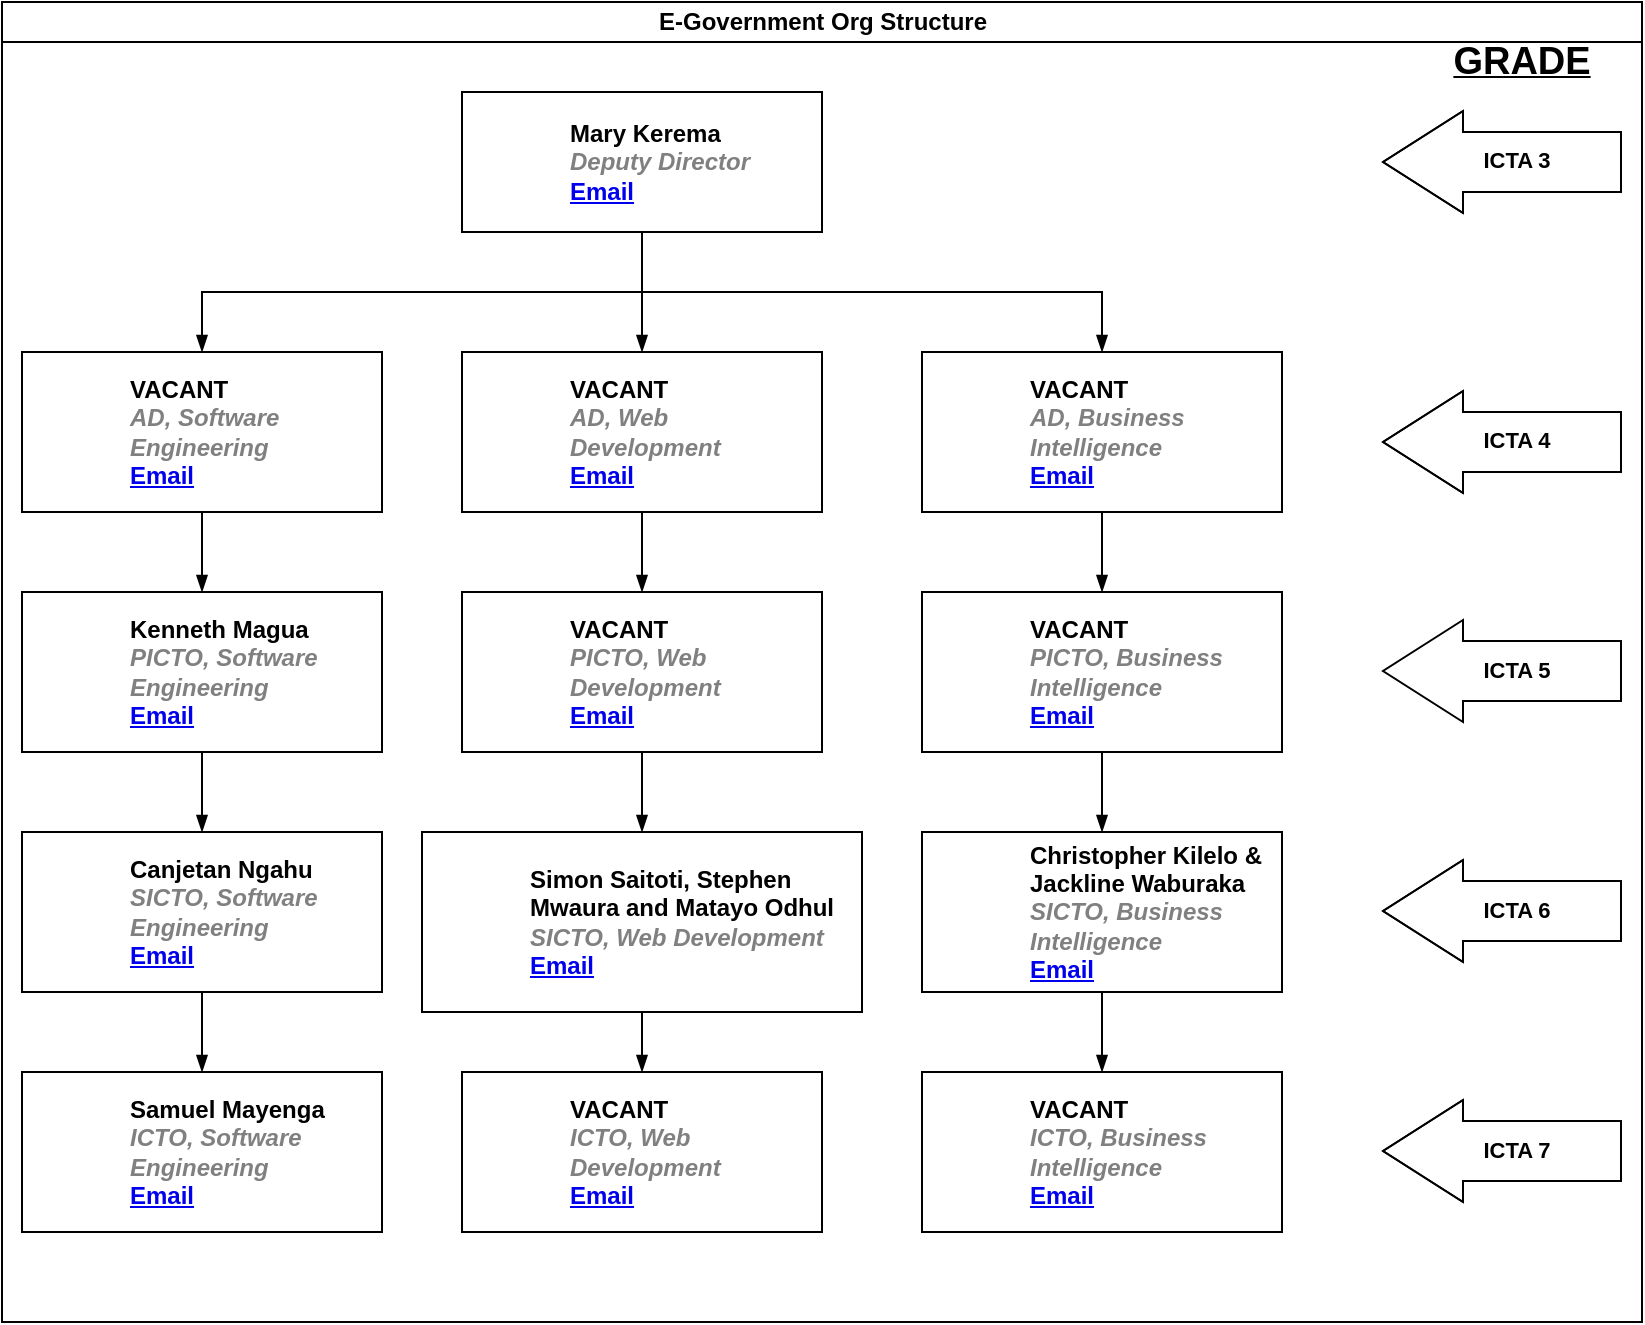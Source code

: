 <mxfile version="20.2.8" type="github">
  <diagram id="prtHgNgQTEPvFCAcTncT" name="Page-1">
    <mxGraphModel dx="1038" dy="536" grid="1" gridSize="10" guides="1" tooltips="1" connect="1" arrows="1" fold="1" page="1" pageScale="1" pageWidth="827" pageHeight="1169" math="0" shadow="0">
      <root>
        <mxCell id="0" />
        <mxCell id="1" parent="0" />
        <mxCell id="dNxyNK7c78bLwvsdeMH5-11" value="E-Government Org Structure" style="swimlane;html=1;startSize=20;horizontal=1;containerType=tree;glass=0;" parent="1" vertex="1">
          <mxGeometry y="80" width="820" height="660" as="geometry" />
        </mxCell>
        <UserObject label="%name%&lt;br&gt;&lt;i style=&quot;color: gray&quot;&gt;%position%&lt;/i&gt;&lt;br&gt;&lt;a href=&quot;mailto:%email%&quot;&gt;Email&lt;/a&gt;" name="Mary Kerema" position="Deputy Director" placeholders="1" id="dNxyNK7c78bLwvsdeMH5-12">
          <mxCell style="label;image=https://cdn3.iconfinder.com/data/icons/user-avatars-1/512/users-3-128.png;whiteSpace=wrap;html=1;rounded=0;glass=0;treeMoving=1;treeFolding=1;" parent="dNxyNK7c78bLwvsdeMH5-11" vertex="1">
            <mxGeometry x="230" y="45" width="180" height="70" as="geometry" />
          </mxCell>
        </UserObject>
        <mxCell id="dNxyNK7c78bLwvsdeMH5-13" value="" style="endArrow=blockThin;endFill=1;fontSize=11;edgeStyle=elbowEdgeStyle;elbow=vertical;rounded=0;" parent="dNxyNK7c78bLwvsdeMH5-11" source="dNxyNK7c78bLwvsdeMH5-12" target="dNxyNK7c78bLwvsdeMH5-14" edge="1">
          <mxGeometry relative="1" as="geometry" />
        </mxCell>
        <UserObject label="%name%&lt;br&gt;&lt;i style=&quot;color: gray&quot;&gt;%position%&lt;/i&gt;&lt;br&gt;&lt;a href=&quot;mailto:%email%&quot;&gt;Email&lt;/a&gt;" name="VACANT" position="AD, Software Engineering" placeholders="1" id="dNxyNK7c78bLwvsdeMH5-14">
          <mxCell style="label;image=https://cdn3.iconfinder.com/data/icons/user-avatars-1/512/users-10-3-128.png;whiteSpace=wrap;html=1;rounded=0;glass=0;treeFolding=1;treeMoving=1;" parent="dNxyNK7c78bLwvsdeMH5-11" vertex="1">
            <mxGeometry x="10" y="175" width="180" height="80" as="geometry" />
          </mxCell>
        </UserObject>
        <mxCell id="dNxyNK7c78bLwvsdeMH5-15" value="" style="endArrow=blockThin;endFill=1;fontSize=11;edgeStyle=elbowEdgeStyle;elbow=vertical;rounded=0;" parent="dNxyNK7c78bLwvsdeMH5-11" source="dNxyNK7c78bLwvsdeMH5-12" target="dNxyNK7c78bLwvsdeMH5-16" edge="1">
          <mxGeometry relative="1" as="geometry" />
        </mxCell>
        <UserObject label="%name%&lt;br&gt;&lt;i style=&quot;color: gray&quot;&gt;%position%&lt;/i&gt;&lt;br&gt;&lt;a href=&quot;mailto:%email%&quot;&gt;Email&lt;/a&gt;" name="VACANT" position="AD, Web Development" placeholders="1" id="dNxyNK7c78bLwvsdeMH5-16">
          <mxCell style="label;image=https://cdn3.iconfinder.com/data/icons/user-avatars-1/512/users-9-2-128.png;whiteSpace=wrap;html=1;rounded=0;glass=0;treeFolding=1;treeMoving=1;" parent="dNxyNK7c78bLwvsdeMH5-11" vertex="1">
            <mxGeometry x="230" y="175" width="180" height="80" as="geometry" />
          </mxCell>
        </UserObject>
        <mxCell id="dNxyNK7c78bLwvsdeMH5-17" value="" style="endArrow=blockThin;endFill=1;fontSize=11;edgeStyle=elbowEdgeStyle;elbow=vertical;rounded=0;" parent="dNxyNK7c78bLwvsdeMH5-11" source="dNxyNK7c78bLwvsdeMH5-12" target="dNxyNK7c78bLwvsdeMH5-18" edge="1">
          <mxGeometry relative="1" as="geometry" />
        </mxCell>
        <UserObject label="%name%&lt;br&gt;&lt;i style=&quot;color: gray&quot;&gt;%position%&lt;/i&gt;&lt;br&gt;&lt;a href=&quot;mailto:%email%&quot;&gt;Email&lt;/a&gt;" name="VACANT" position="AD, Business Intelligence" placeholders="1" id="dNxyNK7c78bLwvsdeMH5-18">
          <mxCell style="label;image=https://cdn3.iconfinder.com/data/icons/user-avatars-1/512/users-2-128.png;whiteSpace=wrap;html=1;rounded=0;glass=0;" parent="dNxyNK7c78bLwvsdeMH5-11" vertex="1">
            <mxGeometry x="460" y="175" width="180" height="80" as="geometry" />
          </mxCell>
        </UserObject>
        <mxCell id="r-qgvxp6qcg7hW2vkoO4-9" value="" style="endArrow=blockThin;endFill=1;fontSize=11;edgeStyle=elbowEdgeStyle;elbow=vertical;rounded=0;" parent="dNxyNK7c78bLwvsdeMH5-11" source="dNxyNK7c78bLwvsdeMH5-14" target="r-qgvxp6qcg7hW2vkoO4-10" edge="1">
          <mxGeometry relative="1" as="geometry">
            <mxPoint x="360" y="195" as="sourcePoint" />
          </mxGeometry>
        </mxCell>
        <UserObject label="%name%&lt;br&gt;&lt;i style=&quot;color: gray&quot;&gt;%position%&lt;/i&gt;&lt;br&gt;&lt;a href=&quot;mailto:%email%&quot;&gt;Email&lt;/a&gt;" name="Kenneth Magua" position="PICTO, Software Engineering" placeholders="1" id="r-qgvxp6qcg7hW2vkoO4-10">
          <mxCell style="label;image=https://cdn3.iconfinder.com/data/icons/user-avatars-1/512/users-10-3-128.png;whiteSpace=wrap;html=1;rounded=0;glass=0;treeFolding=1;treeMoving=1;" parent="dNxyNK7c78bLwvsdeMH5-11" vertex="1">
            <mxGeometry x="10" y="295" width="180" height="80" as="geometry" />
          </mxCell>
        </UserObject>
        <mxCell id="r-qgvxp6qcg7hW2vkoO4-11" value="" style="endArrow=blockThin;endFill=1;fontSize=11;edgeStyle=elbowEdgeStyle;elbow=vertical;rounded=0;" parent="dNxyNK7c78bLwvsdeMH5-11" source="r-qgvxp6qcg7hW2vkoO4-10" target="r-qgvxp6qcg7hW2vkoO4-12" edge="1">
          <mxGeometry relative="1" as="geometry">
            <mxPoint x="140" y="335" as="sourcePoint" />
          </mxGeometry>
        </mxCell>
        <UserObject label="%name%&lt;br&gt;&lt;i style=&quot;color: gray&quot;&gt;%position%&lt;/i&gt;&lt;br&gt;&lt;a href=&quot;mailto:%email%&quot;&gt;Email&lt;/a&gt;" name="Canjetan Ngahu" position="SICTO, Software Engineering" placeholders="1" id="r-qgvxp6qcg7hW2vkoO4-12">
          <mxCell style="label;image=https://cdn3.iconfinder.com/data/icons/user-avatars-1/512/users-10-3-128.png;whiteSpace=wrap;html=1;rounded=0;glass=0;treeFolding=1;treeMoving=1;" parent="dNxyNK7c78bLwvsdeMH5-11" vertex="1">
            <mxGeometry x="10" y="415" width="180" height="80" as="geometry" />
          </mxCell>
        </UserObject>
        <mxCell id="r-qgvxp6qcg7hW2vkoO4-13" value="" style="endArrow=blockThin;endFill=1;fontSize=11;edgeStyle=elbowEdgeStyle;elbow=vertical;rounded=0;" parent="dNxyNK7c78bLwvsdeMH5-11" source="dNxyNK7c78bLwvsdeMH5-16" target="r-qgvxp6qcg7hW2vkoO4-14" edge="1">
          <mxGeometry relative="1" as="geometry">
            <mxPoint x="360" y="195" as="sourcePoint" />
          </mxGeometry>
        </mxCell>
        <UserObject label="%name%&lt;br&gt;&lt;i style=&quot;color: gray&quot;&gt;%position%&lt;/i&gt;&lt;br&gt;&lt;a href=&quot;mailto:%email%&quot;&gt;Email&lt;/a&gt;" name="VACANT" position="PICTO, Web Development" placeholders="1" id="r-qgvxp6qcg7hW2vkoO4-14">
          <mxCell style="label;image=https://cdn3.iconfinder.com/data/icons/user-avatars-1/512/users-9-2-128.png;whiteSpace=wrap;html=1;rounded=0;glass=0;treeFolding=1;treeMoving=1;" parent="dNxyNK7c78bLwvsdeMH5-11" vertex="1">
            <mxGeometry x="230" y="295" width="180" height="80" as="geometry" />
          </mxCell>
        </UserObject>
        <mxCell id="r-qgvxp6qcg7hW2vkoO4-15" value="" style="endArrow=blockThin;endFill=1;fontSize=11;edgeStyle=elbowEdgeStyle;elbow=vertical;rounded=0;" parent="dNxyNK7c78bLwvsdeMH5-11" source="dNxyNK7c78bLwvsdeMH5-18" target="r-qgvxp6qcg7hW2vkoO4-16" edge="1">
          <mxGeometry relative="1" as="geometry">
            <mxPoint x="360" y="195" as="sourcePoint" />
          </mxGeometry>
        </mxCell>
        <UserObject label="%name%&lt;br&gt;&lt;i style=&quot;color: gray&quot;&gt;%position%&lt;/i&gt;&lt;br&gt;&lt;a href=&quot;mailto:%email%&quot;&gt;Email&lt;/a&gt;" name="VACANT" position="PICTO, Business Intelligence" placeholders="1" id="r-qgvxp6qcg7hW2vkoO4-16">
          <mxCell style="label;image=https://cdn3.iconfinder.com/data/icons/user-avatars-1/512/users-2-128.png;whiteSpace=wrap;html=1;rounded=0;glass=0;" parent="dNxyNK7c78bLwvsdeMH5-11" vertex="1">
            <mxGeometry x="460" y="295" width="180" height="80" as="geometry" />
          </mxCell>
        </UserObject>
        <mxCell id="r-qgvxp6qcg7hW2vkoO4-17" value="" style="endArrow=blockThin;endFill=1;fontSize=11;edgeStyle=elbowEdgeStyle;elbow=vertical;rounded=0;" parent="dNxyNK7c78bLwvsdeMH5-11" source="r-qgvxp6qcg7hW2vkoO4-14" target="r-qgvxp6qcg7hW2vkoO4-18" edge="1">
          <mxGeometry relative="1" as="geometry">
            <mxPoint x="360" y="335" as="sourcePoint" />
          </mxGeometry>
        </mxCell>
        <UserObject label="%name%&lt;br&gt;&lt;i style=&quot;color: gray&quot;&gt;%position%&lt;/i&gt;&lt;br&gt;&lt;a href=&quot;mailto:%email%&quot;&gt;Email&lt;/a&gt;" name="Simon Saitoti, Stephen Mwaura and Matayo Odhul" position="SICTO, Web Development" placeholders="1" id="r-qgvxp6qcg7hW2vkoO4-18">
          <mxCell style="label;image=https://cdn3.iconfinder.com/data/icons/user-avatars-1/512/users-9-2-128.png;whiteSpace=wrap;html=1;rounded=0;glass=0;treeFolding=1;treeMoving=1;" parent="dNxyNK7c78bLwvsdeMH5-11" vertex="1">
            <mxGeometry x="210" y="415" width="220" height="90" as="geometry" />
          </mxCell>
        </UserObject>
        <mxCell id="r-qgvxp6qcg7hW2vkoO4-19" value="" style="endArrow=blockThin;endFill=1;fontSize=11;edgeStyle=elbowEdgeStyle;elbow=vertical;rounded=0;" parent="dNxyNK7c78bLwvsdeMH5-11" source="r-qgvxp6qcg7hW2vkoO4-16" target="r-qgvxp6qcg7hW2vkoO4-20" edge="1">
          <mxGeometry relative="1" as="geometry">
            <mxPoint x="590" y="335" as="sourcePoint" />
          </mxGeometry>
        </mxCell>
        <UserObject label="%name%&lt;br&gt;&lt;i style=&quot;color: gray&quot;&gt;%position%&lt;/i&gt;&lt;br&gt;&lt;a href=&quot;mailto:%email%&quot;&gt;Email&lt;/a&gt;" name="Christopher Kilelo &amp; Jackline Waburaka" position="SICTO, Business Intelligence" placeholders="1" id="r-qgvxp6qcg7hW2vkoO4-20">
          <mxCell style="label;image=https://cdn3.iconfinder.com/data/icons/user-avatars-1/512/users-2-128.png;whiteSpace=wrap;html=1;rounded=0;glass=0;" parent="dNxyNK7c78bLwvsdeMH5-11" vertex="1">
            <mxGeometry x="460" y="415" width="180" height="80" as="geometry" />
          </mxCell>
        </UserObject>
        <mxCell id="r-qgvxp6qcg7hW2vkoO4-21" value="" style="endArrow=blockThin;endFill=1;fontSize=11;edgeStyle=elbowEdgeStyle;elbow=vertical;rounded=0;" parent="dNxyNK7c78bLwvsdeMH5-11" source="r-qgvxp6qcg7hW2vkoO4-12" target="r-qgvxp6qcg7hW2vkoO4-22" edge="1">
          <mxGeometry relative="1" as="geometry">
            <mxPoint x="140" y="455" as="sourcePoint" />
          </mxGeometry>
        </mxCell>
        <UserObject label="%name%&lt;br&gt;&lt;i style=&quot;color: gray&quot;&gt;%position%&lt;/i&gt;&lt;br&gt;&lt;a href=&quot;mailto:%email%&quot;&gt;Email&lt;/a&gt;" name="Samuel Mayenga" position="ICTO, Software Engineering" placeholders="1" id="r-qgvxp6qcg7hW2vkoO4-22">
          <mxCell style="label;image=https://cdn3.iconfinder.com/data/icons/user-avatars-1/512/users-10-3-128.png;whiteSpace=wrap;html=1;rounded=0;glass=0;treeFolding=1;treeMoving=1;" parent="dNxyNK7c78bLwvsdeMH5-11" vertex="1">
            <mxGeometry x="10" y="535" width="180" height="80" as="geometry" />
          </mxCell>
        </UserObject>
        <mxCell id="r-qgvxp6qcg7hW2vkoO4-23" value="" style="endArrow=blockThin;endFill=1;fontSize=11;edgeStyle=elbowEdgeStyle;elbow=vertical;rounded=0;" parent="dNxyNK7c78bLwvsdeMH5-11" source="r-qgvxp6qcg7hW2vkoO4-18" target="r-qgvxp6qcg7hW2vkoO4-24" edge="1">
          <mxGeometry relative="1" as="geometry">
            <mxPoint x="360" y="455" as="sourcePoint" />
          </mxGeometry>
        </mxCell>
        <UserObject label="%name%&lt;br&gt;&lt;i style=&quot;color: gray&quot;&gt;%position%&lt;/i&gt;&lt;br&gt;&lt;a href=&quot;mailto:%email%&quot;&gt;Email&lt;/a&gt;" name="VACANT" position="ICTO, Web Development" placeholders="1" id="r-qgvxp6qcg7hW2vkoO4-24">
          <mxCell style="label;image=https://cdn3.iconfinder.com/data/icons/user-avatars-1/512/users-9-2-128.png;whiteSpace=wrap;html=1;rounded=0;glass=0;treeFolding=1;treeMoving=1;" parent="dNxyNK7c78bLwvsdeMH5-11" vertex="1">
            <mxGeometry x="230" y="535" width="180" height="80" as="geometry" />
          </mxCell>
        </UserObject>
        <mxCell id="r-qgvxp6qcg7hW2vkoO4-25" value="" style="endArrow=blockThin;endFill=1;fontSize=11;edgeStyle=elbowEdgeStyle;elbow=vertical;rounded=0;" parent="dNxyNK7c78bLwvsdeMH5-11" source="r-qgvxp6qcg7hW2vkoO4-20" target="r-qgvxp6qcg7hW2vkoO4-26" edge="1">
          <mxGeometry relative="1" as="geometry">
            <mxPoint x="590" y="455" as="sourcePoint" />
          </mxGeometry>
        </mxCell>
        <UserObject label="%name%&lt;br&gt;&lt;i style=&quot;color: gray&quot;&gt;%position%&lt;/i&gt;&lt;br&gt;&lt;a href=&quot;mailto:%email%&quot;&gt;Email&lt;/a&gt;" name="VACANT" position="ICTO, Business Intelligence" placeholders="1" id="r-qgvxp6qcg7hW2vkoO4-26">
          <mxCell style="label;image=https://cdn3.iconfinder.com/data/icons/user-avatars-1/512/users-2-128.png;whiteSpace=wrap;html=1;rounded=0;glass=0;" parent="dNxyNK7c78bLwvsdeMH5-11" vertex="1">
            <mxGeometry x="460" y="535" width="180" height="80" as="geometry" />
          </mxCell>
        </UserObject>
        <mxCell id="5okKuaLf_6PDlXFZCLUN-3" value="" style="shape=flexArrow;endArrow=classic;html=1;rounded=0;strokeWidth=1;endSize=13;startSize=6;width=30;" edge="1" parent="dNxyNK7c78bLwvsdeMH5-11">
          <mxGeometry width="50" height="50" relative="1" as="geometry">
            <mxPoint x="810" y="80" as="sourcePoint" />
            <mxPoint x="690" y="80" as="targetPoint" />
            <Array as="points">
              <mxPoint x="750" y="80" />
            </Array>
          </mxGeometry>
        </mxCell>
        <mxCell id="5okKuaLf_6PDlXFZCLUN-6" value="ICTA 3" style="edgeLabel;html=1;align=center;verticalAlign=middle;resizable=0;points=[];fontStyle=1" vertex="1" connectable="0" parent="5okKuaLf_6PDlXFZCLUN-3">
          <mxGeometry x="0.25" y="-3" relative="1" as="geometry">
            <mxPoint x="22" y="2" as="offset" />
          </mxGeometry>
        </mxCell>
        <mxCell id="5okKuaLf_6PDlXFZCLUN-9" value="" style="shape=flexArrow;endArrow=classic;html=1;rounded=0;strokeWidth=1;endSize=13;startSize=6;width=30;" edge="1" parent="dNxyNK7c78bLwvsdeMH5-11">
          <mxGeometry width="50" height="50" relative="1" as="geometry">
            <mxPoint x="810" y="334.5" as="sourcePoint" />
            <mxPoint x="690" y="334.5" as="targetPoint" />
            <Array as="points" />
          </mxGeometry>
        </mxCell>
        <mxCell id="5okKuaLf_6PDlXFZCLUN-10" value="ICTA 5" style="edgeLabel;html=1;align=center;verticalAlign=middle;resizable=0;points=[];fontStyle=1" vertex="1" connectable="0" parent="5okKuaLf_6PDlXFZCLUN-9">
          <mxGeometry x="0.25" y="-3" relative="1" as="geometry">
            <mxPoint x="22" y="2" as="offset" />
          </mxGeometry>
        </mxCell>
        <mxCell id="5okKuaLf_6PDlXFZCLUN-11" value="" style="shape=flexArrow;endArrow=classic;html=1;rounded=0;strokeWidth=1;endSize=13;startSize=6;width=30;" edge="1" parent="dNxyNK7c78bLwvsdeMH5-11">
          <mxGeometry width="50" height="50" relative="1" as="geometry">
            <mxPoint x="810" y="454.5" as="sourcePoint" />
            <mxPoint x="690" y="454.5" as="targetPoint" />
            <Array as="points">
              <mxPoint x="750" y="454.5" />
            </Array>
          </mxGeometry>
        </mxCell>
        <mxCell id="5okKuaLf_6PDlXFZCLUN-12" value="ICTA 6" style="edgeLabel;html=1;align=center;verticalAlign=middle;resizable=0;points=[];fontStyle=1" vertex="1" connectable="0" parent="5okKuaLf_6PDlXFZCLUN-11">
          <mxGeometry x="0.25" y="-3" relative="1" as="geometry">
            <mxPoint x="22" y="2" as="offset" />
          </mxGeometry>
        </mxCell>
        <mxCell id="5okKuaLf_6PDlXFZCLUN-13" value="" style="shape=flexArrow;endArrow=classic;html=1;rounded=0;strokeWidth=1;endSize=13;startSize=6;width=30;" edge="1" parent="dNxyNK7c78bLwvsdeMH5-11">
          <mxGeometry width="50" height="50" relative="1" as="geometry">
            <mxPoint x="810" y="574.5" as="sourcePoint" />
            <mxPoint x="690" y="574.5" as="targetPoint" />
            <Array as="points">
              <mxPoint x="750" y="574.5" />
            </Array>
          </mxGeometry>
        </mxCell>
        <mxCell id="5okKuaLf_6PDlXFZCLUN-14" value="ICTA 7" style="edgeLabel;html=1;align=center;verticalAlign=middle;resizable=0;points=[];fontStyle=1" vertex="1" connectable="0" parent="5okKuaLf_6PDlXFZCLUN-13">
          <mxGeometry x="0.25" y="-3" relative="1" as="geometry">
            <mxPoint x="22" y="2" as="offset" />
          </mxGeometry>
        </mxCell>
        <mxCell id="5okKuaLf_6PDlXFZCLUN-16" value="GRADE" style="text;html=1;strokeColor=none;fillColor=none;align=center;verticalAlign=middle;whiteSpace=wrap;rounded=0;fontStyle=5;fontSize=19;" vertex="1" parent="dNxyNK7c78bLwvsdeMH5-11">
          <mxGeometry x="720" y="15" width="80" height="30" as="geometry" />
        </mxCell>
        <mxCell id="5okKuaLf_6PDlXFZCLUN-7" value="" style="shape=flexArrow;endArrow=classic;html=1;rounded=0;strokeWidth=1;endSize=13;startSize=6;width=30;" edge="1" parent="1">
          <mxGeometry width="50" height="50" relative="1" as="geometry">
            <mxPoint x="810" y="300" as="sourcePoint" />
            <mxPoint x="690" y="300" as="targetPoint" />
            <Array as="points">
              <mxPoint x="750" y="300" />
            </Array>
          </mxGeometry>
        </mxCell>
        <mxCell id="5okKuaLf_6PDlXFZCLUN-8" value="ICTA 4" style="edgeLabel;html=1;align=center;verticalAlign=middle;resizable=0;points=[];fontStyle=1" vertex="1" connectable="0" parent="5okKuaLf_6PDlXFZCLUN-7">
          <mxGeometry x="0.25" y="-3" relative="1" as="geometry">
            <mxPoint x="22" y="2" as="offset" />
          </mxGeometry>
        </mxCell>
      </root>
    </mxGraphModel>
  </diagram>
</mxfile>
